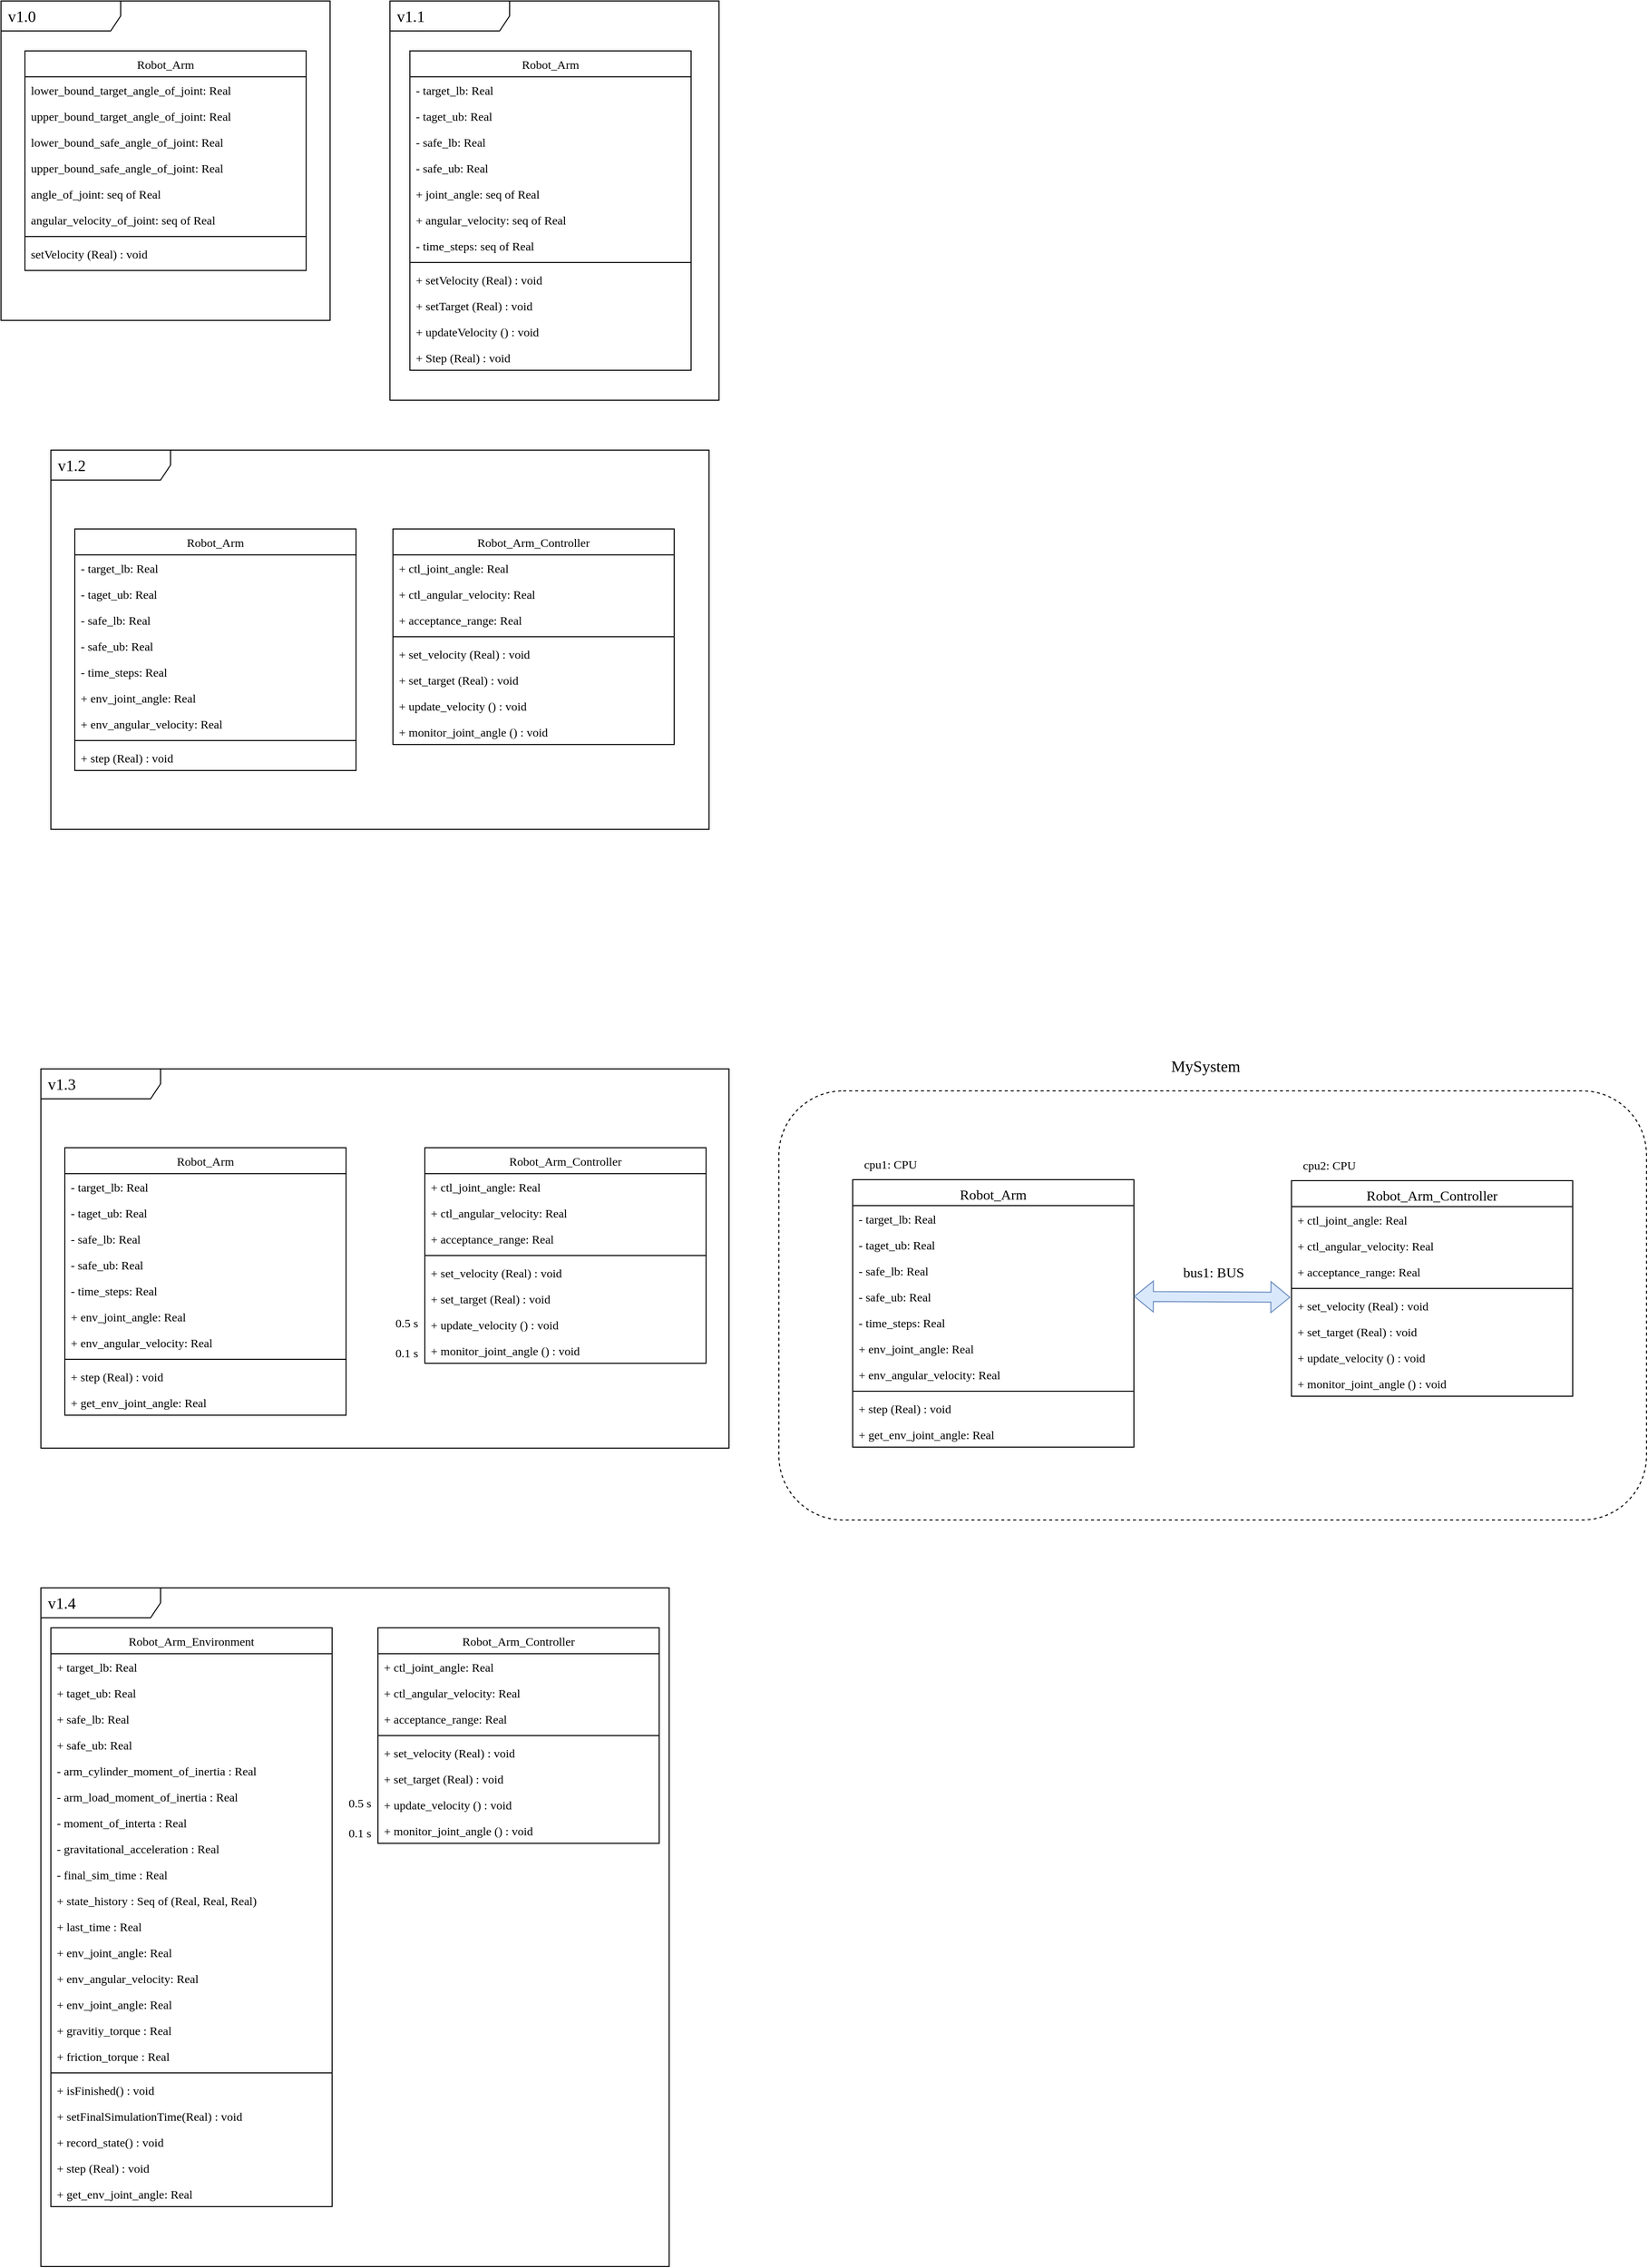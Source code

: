 <mxfile version="18.1.3" type="device"><diagram id="C5RBs43oDa-KdzZeNtuy" name="Page-1"><mxGraphModel dx="-145" dy="689" grid="1" gridSize="10" guides="1" tooltips="1" connect="1" arrows="1" fold="1" page="1" pageScale="1" pageWidth="827" pageHeight="1169" math="1" shadow="0"><root><mxCell id="WIyWlLk6GJQsqaUBKTNV-0"/><mxCell id="WIyWlLk6GJQsqaUBKTNV-1" parent="WIyWlLk6GJQsqaUBKTNV-0"/><mxCell id="c0bst2LeJYolUk8y8Gml-44" value="" style="rounded=1;whiteSpace=wrap;html=1;fontFamily=Palatino Linotype;fontSize=14;dashed=1;fillColor=none;" parent="WIyWlLk6GJQsqaUBKTNV-1" vertex="1"><mxGeometry x="1640" y="1222" width="870" height="430" as="geometry"/></mxCell><mxCell id="RElx9caalktcFyC_VePA-46" value="v1.0" style="shape=umlFrame;whiteSpace=wrap;html=1;width=120;height=30;boundedLbl=1;verticalAlign=middle;align=left;spacingLeft=5;fontFamily=Palatino Linotype;fontSize=16;" parent="WIyWlLk6GJQsqaUBKTNV-1" vertex="1"><mxGeometry x="860" y="130" width="330" height="320" as="geometry"/></mxCell><mxCell id="zkfFHV4jXpPFQw0GAbJ--17" value="Robot_Arm" style="swimlane;fontStyle=0;align=center;verticalAlign=top;childLayout=stackLayout;horizontal=1;startSize=26;horizontalStack=0;resizeParent=1;resizeLast=0;collapsible=1;marginBottom=0;rounded=0;shadow=0;strokeWidth=1;fontFamily=Palatino Linotype;" parent="WIyWlLk6GJQsqaUBKTNV-1" vertex="1"><mxGeometry x="884" y="180" width="282" height="220" as="geometry"><mxRectangle x="550" y="140" width="160" height="26" as="alternateBounds"/></mxGeometry></mxCell><mxCell id="zkfFHV4jXpPFQw0GAbJ--18" value="lower_bound_target_angle_of_joint: Real" style="text;align=left;verticalAlign=top;spacingLeft=4;spacingRight=4;overflow=hidden;rotatable=0;points=[[0,0.5],[1,0.5]];portConstraint=eastwest;fontFamily=Palatino Linotype;" parent="zkfFHV4jXpPFQw0GAbJ--17" vertex="1"><mxGeometry y="26" width="282" height="26" as="geometry"/></mxCell><mxCell id="zkfFHV4jXpPFQw0GAbJ--19" value="upper_bound_target_angle_of_joint: Real" style="text;align=left;verticalAlign=top;spacingLeft=4;spacingRight=4;overflow=hidden;rotatable=0;points=[[0,0.5],[1,0.5]];portConstraint=eastwest;rounded=0;shadow=0;html=0;fontFamily=Palatino Linotype;" parent="zkfFHV4jXpPFQw0GAbJ--17" vertex="1"><mxGeometry y="52" width="282" height="26" as="geometry"/></mxCell><mxCell id="zkfFHV4jXpPFQw0GAbJ--20" value="lower_bound_safe_angle_of_joint: Real" style="text;align=left;verticalAlign=top;spacingLeft=4;spacingRight=4;overflow=hidden;rotatable=0;points=[[0,0.5],[1,0.5]];portConstraint=eastwest;rounded=0;shadow=0;html=0;fontFamily=Palatino Linotype;" parent="zkfFHV4jXpPFQw0GAbJ--17" vertex="1"><mxGeometry y="78" width="282" height="26" as="geometry"/></mxCell><mxCell id="zkfFHV4jXpPFQw0GAbJ--21" value="upper_bound_safe_angle_of_joint: Real" style="text;align=left;verticalAlign=top;spacingLeft=4;spacingRight=4;overflow=hidden;rotatable=0;points=[[0,0.5],[1,0.5]];portConstraint=eastwest;rounded=0;shadow=0;html=0;fontFamily=Palatino Linotype;" parent="zkfFHV4jXpPFQw0GAbJ--17" vertex="1"><mxGeometry y="104" width="282" height="26" as="geometry"/></mxCell><mxCell id="zkfFHV4jXpPFQw0GAbJ--25" value="angle_of_joint: seq of Real" style="text;align=left;verticalAlign=top;spacingLeft=4;spacingRight=4;overflow=hidden;rotatable=0;points=[[0,0.5],[1,0.5]];portConstraint=eastwest;fontFamily=Palatino Linotype;" parent="zkfFHV4jXpPFQw0GAbJ--17" vertex="1"><mxGeometry y="130" width="282" height="26" as="geometry"/></mxCell><mxCell id="zkfFHV4jXpPFQw0GAbJ--24" value="angular_velocity_of_joint: seq of Real" style="text;align=left;verticalAlign=top;spacingLeft=4;spacingRight=4;overflow=hidden;rotatable=0;points=[[0,0.5],[1,0.5]];portConstraint=eastwest;fontFamily=Palatino Linotype;" parent="zkfFHV4jXpPFQw0GAbJ--17" vertex="1"><mxGeometry y="156" width="282" height="26" as="geometry"/></mxCell><mxCell id="zkfFHV4jXpPFQw0GAbJ--23" value="" style="line;html=1;strokeWidth=1;align=left;verticalAlign=middle;spacingTop=-1;spacingLeft=3;spacingRight=3;rotatable=0;labelPosition=right;points=[];portConstraint=eastwest;fontFamily=Palatino Linotype;" parent="zkfFHV4jXpPFQw0GAbJ--17" vertex="1"><mxGeometry y="182" width="282" height="8" as="geometry"/></mxCell><mxCell id="ZaCipQbm4Dc7odF6x-sY-4" value="setVelocity (Real) : void" style="text;align=left;verticalAlign=top;spacingLeft=4;spacingRight=4;overflow=hidden;rotatable=0;points=[[0,0.5],[1,0.5]];portConstraint=eastwest;fontFamily=Palatino Linotype;" parent="zkfFHV4jXpPFQw0GAbJ--17" vertex="1"><mxGeometry y="190" width="282" height="26" as="geometry"/></mxCell><mxCell id="RElx9caalktcFyC_VePA-1" value="Robot_Arm" style="swimlane;fontStyle=0;align=center;verticalAlign=top;childLayout=stackLayout;horizontal=1;startSize=26;horizontalStack=0;resizeParent=1;resizeLast=0;collapsible=1;marginBottom=0;rounded=0;shadow=0;strokeWidth=1;fontFamily=Palatino Linotype;" parent="WIyWlLk6GJQsqaUBKTNV-1" vertex="1"><mxGeometry x="1270" y="180" width="282" height="320" as="geometry"><mxRectangle x="550" y="140" width="160" height="26" as="alternateBounds"/></mxGeometry></mxCell><mxCell id="RElx9caalktcFyC_VePA-2" value="- target_lb: Real" style="text;align=left;verticalAlign=top;spacingLeft=4;spacingRight=4;overflow=hidden;rotatable=0;points=[[0,0.5],[1,0.5]];portConstraint=eastwest;fontFamily=Palatino Linotype;" parent="RElx9caalktcFyC_VePA-1" vertex="1"><mxGeometry y="26" width="282" height="26" as="geometry"/></mxCell><mxCell id="RElx9caalktcFyC_VePA-3" value="- taget_ub: Real" style="text;align=left;verticalAlign=top;spacingLeft=4;spacingRight=4;overflow=hidden;rotatable=0;points=[[0,0.5],[1,0.5]];portConstraint=eastwest;rounded=0;shadow=0;html=0;fontFamily=Palatino Linotype;" parent="RElx9caalktcFyC_VePA-1" vertex="1"><mxGeometry y="52" width="282" height="26" as="geometry"/></mxCell><mxCell id="RElx9caalktcFyC_VePA-4" value="- safe_lb: Real" style="text;align=left;verticalAlign=top;spacingLeft=4;spacingRight=4;overflow=hidden;rotatable=0;points=[[0,0.5],[1,0.5]];portConstraint=eastwest;rounded=0;shadow=0;html=0;fontFamily=Palatino Linotype;" parent="RElx9caalktcFyC_VePA-1" vertex="1"><mxGeometry y="78" width="282" height="26" as="geometry"/></mxCell><mxCell id="RElx9caalktcFyC_VePA-5" value="- safe_ub: Real" style="text;align=left;verticalAlign=top;spacingLeft=4;spacingRight=4;overflow=hidden;rotatable=0;points=[[0,0.5],[1,0.5]];portConstraint=eastwest;rounded=0;shadow=0;html=0;fontFamily=Palatino Linotype;" parent="RElx9caalktcFyC_VePA-1" vertex="1"><mxGeometry y="104" width="282" height="26" as="geometry"/></mxCell><mxCell id="RElx9caalktcFyC_VePA-6" value="+ joint_angle: seq of Real" style="text;align=left;verticalAlign=top;spacingLeft=4;spacingRight=4;overflow=hidden;rotatable=0;points=[[0,0.5],[1,0.5]];portConstraint=eastwest;fontFamily=Palatino Linotype;" parent="RElx9caalktcFyC_VePA-1" vertex="1"><mxGeometry y="130" width="282" height="26" as="geometry"/></mxCell><mxCell id="RElx9caalktcFyC_VePA-7" value="+ angular_velocity: seq of Real" style="text;align=left;verticalAlign=top;spacingLeft=4;spacingRight=4;overflow=hidden;rotatable=0;points=[[0,0.5],[1,0.5]];portConstraint=eastwest;fontFamily=Palatino Linotype;" parent="RElx9caalktcFyC_VePA-1" vertex="1"><mxGeometry y="156" width="282" height="26" as="geometry"/></mxCell><mxCell id="RElx9caalktcFyC_VePA-10" value="- time_steps: seq of Real" style="text;align=left;verticalAlign=top;spacingLeft=4;spacingRight=4;overflow=hidden;rotatable=0;points=[[0,0.5],[1,0.5]];portConstraint=eastwest;fontFamily=Palatino Linotype;" parent="RElx9caalktcFyC_VePA-1" vertex="1"><mxGeometry y="182" width="282" height="26" as="geometry"/></mxCell><mxCell id="RElx9caalktcFyC_VePA-8" value="" style="line;html=1;strokeWidth=1;align=left;verticalAlign=middle;spacingTop=-1;spacingLeft=3;spacingRight=3;rotatable=0;labelPosition=right;points=[];portConstraint=eastwest;fontFamily=Palatino Linotype;" parent="RElx9caalktcFyC_VePA-1" vertex="1"><mxGeometry y="208" width="282" height="8" as="geometry"/></mxCell><mxCell id="RElx9caalktcFyC_VePA-9" value="+ setVelocity (Real) : void" style="text;align=left;verticalAlign=top;spacingLeft=4;spacingRight=4;overflow=hidden;rotatable=0;points=[[0,0.5],[1,0.5]];portConstraint=eastwest;fontFamily=Palatino Linotype;" parent="RElx9caalktcFyC_VePA-1" vertex="1"><mxGeometry y="216" width="282" height="26" as="geometry"/></mxCell><mxCell id="RElx9caalktcFyC_VePA-14" value="+ setTarget (Real) : void" style="text;align=left;verticalAlign=top;spacingLeft=4;spacingRight=4;overflow=hidden;rotatable=0;points=[[0,0.5],[1,0.5]];portConstraint=eastwest;fontFamily=Palatino Linotype;" parent="RElx9caalktcFyC_VePA-1" vertex="1"><mxGeometry y="242" width="282" height="26" as="geometry"/></mxCell><mxCell id="RElx9caalktcFyC_VePA-15" value="+ updateVelocity () : void" style="text;align=left;verticalAlign=top;spacingLeft=4;spacingRight=4;overflow=hidden;rotatable=0;points=[[0,0.5],[1,0.5]];portConstraint=eastwest;fontFamily=Palatino Linotype;" parent="RElx9caalktcFyC_VePA-1" vertex="1"><mxGeometry y="268" width="282" height="26" as="geometry"/></mxCell><mxCell id="RElx9caalktcFyC_VePA-16" value="+ Step (Real) : void" style="text;align=left;verticalAlign=top;spacingLeft=4;spacingRight=4;overflow=hidden;rotatable=0;points=[[0,0.5],[1,0.5]];portConstraint=eastwest;fontFamily=Palatino Linotype;" parent="RElx9caalktcFyC_VePA-1" vertex="1"><mxGeometry y="294" width="282" height="26" as="geometry"/></mxCell><mxCell id="RElx9caalktcFyC_VePA-47" value="v1.1" style="shape=umlFrame;whiteSpace=wrap;html=1;width=120;height=30;boundedLbl=1;verticalAlign=middle;align=left;spacingLeft=5;fontFamily=Palatino Linotype;fontSize=16;" parent="WIyWlLk6GJQsqaUBKTNV-1" vertex="1"><mxGeometry x="1250" y="130" width="330" height="400" as="geometry"/></mxCell><mxCell id="iP-QtjznAdAB7sDWkqHv-0" value="v1.2" style="shape=umlFrame;whiteSpace=wrap;html=1;width=120;height=30;boundedLbl=1;verticalAlign=middle;align=left;spacingLeft=5;fontFamily=Palatino Linotype;fontSize=16;" parent="WIyWlLk6GJQsqaUBKTNV-1" vertex="1"><mxGeometry x="910" y="580" width="660" height="380" as="geometry"/></mxCell><mxCell id="iP-QtjznAdAB7sDWkqHv-1" value="Robot_Arm" style="swimlane;fontStyle=0;align=center;verticalAlign=top;childLayout=stackLayout;horizontal=1;startSize=26;horizontalStack=0;resizeParent=1;resizeLast=0;collapsible=1;marginBottom=0;rounded=0;shadow=0;strokeWidth=1;fontFamily=Palatino Linotype;" parent="WIyWlLk6GJQsqaUBKTNV-1" vertex="1"><mxGeometry x="934" y="659" width="282" height="242" as="geometry"><mxRectangle x="550" y="140" width="160" height="26" as="alternateBounds"/></mxGeometry></mxCell><mxCell id="iP-QtjznAdAB7sDWkqHv-2" value="- target_lb: Real" style="text;align=left;verticalAlign=top;spacingLeft=4;spacingRight=4;overflow=hidden;rotatable=0;points=[[0,0.5],[1,0.5]];portConstraint=eastwest;fontFamily=Palatino Linotype;" parent="iP-QtjznAdAB7sDWkqHv-1" vertex="1"><mxGeometry y="26" width="282" height="26" as="geometry"/></mxCell><mxCell id="iP-QtjznAdAB7sDWkqHv-3" value="- taget_ub: Real" style="text;align=left;verticalAlign=top;spacingLeft=4;spacingRight=4;overflow=hidden;rotatable=0;points=[[0,0.5],[1,0.5]];portConstraint=eastwest;rounded=0;shadow=0;html=0;fontFamily=Palatino Linotype;" parent="iP-QtjznAdAB7sDWkqHv-1" vertex="1"><mxGeometry y="52" width="282" height="26" as="geometry"/></mxCell><mxCell id="iP-QtjznAdAB7sDWkqHv-4" value="- safe_lb: Real" style="text;align=left;verticalAlign=top;spacingLeft=4;spacingRight=4;overflow=hidden;rotatable=0;points=[[0,0.5],[1,0.5]];portConstraint=eastwest;rounded=0;shadow=0;html=0;fontFamily=Palatino Linotype;" parent="iP-QtjznAdAB7sDWkqHv-1" vertex="1"><mxGeometry y="78" width="282" height="26" as="geometry"/></mxCell><mxCell id="iP-QtjznAdAB7sDWkqHv-5" value="- safe_ub: Real" style="text;align=left;verticalAlign=top;spacingLeft=4;spacingRight=4;overflow=hidden;rotatable=0;points=[[0,0.5],[1,0.5]];portConstraint=eastwest;rounded=0;shadow=0;html=0;fontFamily=Palatino Linotype;" parent="iP-QtjznAdAB7sDWkqHv-1" vertex="1"><mxGeometry y="104" width="282" height="26" as="geometry"/></mxCell><mxCell id="iP-QtjznAdAB7sDWkqHv-6" value="- time_steps: Real" style="text;align=left;verticalAlign=top;spacingLeft=4;spacingRight=4;overflow=hidden;rotatable=0;points=[[0,0.5],[1,0.5]];portConstraint=eastwest;fontFamily=Palatino Linotype;" parent="iP-QtjznAdAB7sDWkqHv-1" vertex="1"><mxGeometry y="130" width="282" height="26" as="geometry"/></mxCell><mxCell id="iP-QtjznAdAB7sDWkqHv-7" value="+ env_joint_angle: Real" style="text;align=left;verticalAlign=top;spacingLeft=4;spacingRight=4;overflow=hidden;rotatable=0;points=[[0,0.5],[1,0.5]];portConstraint=eastwest;fontFamily=Palatino Linotype;" parent="iP-QtjznAdAB7sDWkqHv-1" vertex="1"><mxGeometry y="156" width="282" height="26" as="geometry"/></mxCell><mxCell id="iP-QtjznAdAB7sDWkqHv-8" value="+ env_angular_velocity: Real" style="text;align=left;verticalAlign=top;spacingLeft=4;spacingRight=4;overflow=hidden;rotatable=0;points=[[0,0.5],[1,0.5]];portConstraint=eastwest;fontFamily=Palatino Linotype;" parent="iP-QtjznAdAB7sDWkqHv-1" vertex="1"><mxGeometry y="182" width="282" height="26" as="geometry"/></mxCell><mxCell id="iP-QtjznAdAB7sDWkqHv-9" value="" style="line;html=1;strokeWidth=1;align=left;verticalAlign=middle;spacingTop=-1;spacingLeft=3;spacingRight=3;rotatable=0;labelPosition=right;points=[];portConstraint=eastwest;fontFamily=Palatino Linotype;" parent="iP-QtjznAdAB7sDWkqHv-1" vertex="1"><mxGeometry y="208" width="282" height="8" as="geometry"/></mxCell><mxCell id="iP-QtjznAdAB7sDWkqHv-10" value="+ step (Real) : void" style="text;align=left;verticalAlign=top;spacingLeft=4;spacingRight=4;overflow=hidden;rotatable=0;points=[[0,0.5],[1,0.5]];portConstraint=eastwest;fontFamily=Palatino Linotype;" parent="iP-QtjznAdAB7sDWkqHv-1" vertex="1"><mxGeometry y="216" width="282" height="26" as="geometry"/></mxCell><mxCell id="iP-QtjznAdAB7sDWkqHv-11" value="Robot_Arm_Controller" style="swimlane;fontStyle=0;align=center;verticalAlign=top;childLayout=stackLayout;horizontal=1;startSize=26;horizontalStack=0;resizeParent=1;resizeLast=0;collapsible=1;marginBottom=0;rounded=0;shadow=0;strokeWidth=1;fontFamily=Palatino Linotype;" parent="WIyWlLk6GJQsqaUBKTNV-1" vertex="1"><mxGeometry x="1253" y="659" width="282" height="216" as="geometry"><mxRectangle x="550" y="140" width="160" height="26" as="alternateBounds"/></mxGeometry></mxCell><mxCell id="iP-QtjznAdAB7sDWkqHv-12" value="+ ctl_joint_angle: Real" style="text;align=left;verticalAlign=top;spacingLeft=4;spacingRight=4;overflow=hidden;rotatable=0;points=[[0,0.5],[1,0.5]];portConstraint=eastwest;fontFamily=Palatino Linotype;" parent="iP-QtjznAdAB7sDWkqHv-11" vertex="1"><mxGeometry y="26" width="282" height="26" as="geometry"/></mxCell><mxCell id="iP-QtjznAdAB7sDWkqHv-13" value="+ ctl_angular_velocity: Real" style="text;align=left;verticalAlign=top;spacingLeft=4;spacingRight=4;overflow=hidden;rotatable=0;points=[[0,0.5],[1,0.5]];portConstraint=eastwest;fontFamily=Palatino Linotype;" parent="iP-QtjznAdAB7sDWkqHv-11" vertex="1"><mxGeometry y="52" width="282" height="26" as="geometry"/></mxCell><mxCell id="iP-QtjznAdAB7sDWkqHv-19" value="+ acceptance_range: Real" style="text;align=left;verticalAlign=top;spacingLeft=4;spacingRight=4;overflow=hidden;rotatable=0;points=[[0,0.5],[1,0.5]];portConstraint=eastwest;fontFamily=Palatino Linotype;" parent="iP-QtjznAdAB7sDWkqHv-11" vertex="1"><mxGeometry y="78" width="282" height="26" as="geometry"/></mxCell><mxCell id="iP-QtjznAdAB7sDWkqHv-14" value="" style="line;html=1;strokeWidth=1;align=left;verticalAlign=middle;spacingTop=-1;spacingLeft=3;spacingRight=3;rotatable=0;labelPosition=right;points=[];portConstraint=eastwest;fontFamily=Palatino Linotype;" parent="iP-QtjznAdAB7sDWkqHv-11" vertex="1"><mxGeometry y="104" width="282" height="8" as="geometry"/></mxCell><mxCell id="iP-QtjznAdAB7sDWkqHv-15" value="+ set_velocity (Real) : void" style="text;align=left;verticalAlign=top;spacingLeft=4;spacingRight=4;overflow=hidden;rotatable=0;points=[[0,0.5],[1,0.5]];portConstraint=eastwest;fontFamily=Palatino Linotype;" parent="iP-QtjznAdAB7sDWkqHv-11" vertex="1"><mxGeometry y="112" width="282" height="26" as="geometry"/></mxCell><mxCell id="iP-QtjznAdAB7sDWkqHv-16" value="+ set_target (Real) : void" style="text;align=left;verticalAlign=top;spacingLeft=4;spacingRight=4;overflow=hidden;rotatable=0;points=[[0,0.5],[1,0.5]];portConstraint=eastwest;fontFamily=Palatino Linotype;" parent="iP-QtjznAdAB7sDWkqHv-11" vertex="1"><mxGeometry y="138" width="282" height="26" as="geometry"/></mxCell><mxCell id="iP-QtjznAdAB7sDWkqHv-17" value="+ update_velocity () : void" style="text;align=left;verticalAlign=top;spacingLeft=4;spacingRight=4;overflow=hidden;rotatable=0;points=[[0,0.5],[1,0.5]];portConstraint=eastwest;fontFamily=Palatino Linotype;" parent="iP-QtjznAdAB7sDWkqHv-11" vertex="1"><mxGeometry y="164" width="282" height="26" as="geometry"/></mxCell><mxCell id="iP-QtjznAdAB7sDWkqHv-18" value="+ monitor_joint_angle () : void" style="text;align=left;verticalAlign=top;spacingLeft=4;spacingRight=4;overflow=hidden;rotatable=0;points=[[0,0.5],[1,0.5]];portConstraint=eastwest;fontFamily=Palatino Linotype;" parent="iP-QtjznAdAB7sDWkqHv-11" vertex="1"><mxGeometry y="190" width="282" height="26" as="geometry"/></mxCell><mxCell id="c0bst2LeJYolUk8y8Gml-0" value="v1.3" style="shape=umlFrame;whiteSpace=wrap;html=1;width=120;height=30;boundedLbl=1;verticalAlign=middle;align=left;spacingLeft=5;fontFamily=Palatino Linotype;fontSize=16;" parent="WIyWlLk6GJQsqaUBKTNV-1" vertex="1"><mxGeometry x="900" y="1200" width="690" height="380" as="geometry"/></mxCell><mxCell id="c0bst2LeJYolUk8y8Gml-1" value="Robot_Arm" style="swimlane;fontStyle=0;align=center;verticalAlign=top;childLayout=stackLayout;horizontal=1;startSize=26;horizontalStack=0;resizeParent=1;resizeLast=0;collapsible=1;marginBottom=0;rounded=0;shadow=0;strokeWidth=1;fontFamily=Palatino Linotype;" parent="WIyWlLk6GJQsqaUBKTNV-1" vertex="1"><mxGeometry x="924" y="1279" width="282" height="268" as="geometry"><mxRectangle x="550" y="140" width="160" height="26" as="alternateBounds"/></mxGeometry></mxCell><mxCell id="c0bst2LeJYolUk8y8Gml-2" value="- target_lb: Real" style="text;align=left;verticalAlign=top;spacingLeft=4;spacingRight=4;overflow=hidden;rotatable=0;points=[[0,0.5],[1,0.5]];portConstraint=eastwest;fontFamily=Palatino Linotype;" parent="c0bst2LeJYolUk8y8Gml-1" vertex="1"><mxGeometry y="26" width="282" height="26" as="geometry"/></mxCell><mxCell id="c0bst2LeJYolUk8y8Gml-3" value="- taget_ub: Real" style="text;align=left;verticalAlign=top;spacingLeft=4;spacingRight=4;overflow=hidden;rotatable=0;points=[[0,0.5],[1,0.5]];portConstraint=eastwest;rounded=0;shadow=0;html=0;fontFamily=Palatino Linotype;" parent="c0bst2LeJYolUk8y8Gml-1" vertex="1"><mxGeometry y="52" width="282" height="26" as="geometry"/></mxCell><mxCell id="c0bst2LeJYolUk8y8Gml-4" value="- safe_lb: Real" style="text;align=left;verticalAlign=top;spacingLeft=4;spacingRight=4;overflow=hidden;rotatable=0;points=[[0,0.5],[1,0.5]];portConstraint=eastwest;rounded=0;shadow=0;html=0;fontFamily=Palatino Linotype;" parent="c0bst2LeJYolUk8y8Gml-1" vertex="1"><mxGeometry y="78" width="282" height="26" as="geometry"/></mxCell><mxCell id="c0bst2LeJYolUk8y8Gml-5" value="- safe_ub: Real" style="text;align=left;verticalAlign=top;spacingLeft=4;spacingRight=4;overflow=hidden;rotatable=0;points=[[0,0.5],[1,0.5]];portConstraint=eastwest;rounded=0;shadow=0;html=0;fontFamily=Palatino Linotype;" parent="c0bst2LeJYolUk8y8Gml-1" vertex="1"><mxGeometry y="104" width="282" height="26" as="geometry"/></mxCell><mxCell id="c0bst2LeJYolUk8y8Gml-6" value="- time_steps: Real" style="text;align=left;verticalAlign=top;spacingLeft=4;spacingRight=4;overflow=hidden;rotatable=0;points=[[0,0.5],[1,0.5]];portConstraint=eastwest;fontFamily=Palatino Linotype;" parent="c0bst2LeJYolUk8y8Gml-1" vertex="1"><mxGeometry y="130" width="282" height="26" as="geometry"/></mxCell><mxCell id="c0bst2LeJYolUk8y8Gml-7" value="+ env_joint_angle: Real" style="text;align=left;verticalAlign=top;spacingLeft=4;spacingRight=4;overflow=hidden;rotatable=0;points=[[0,0.5],[1,0.5]];portConstraint=eastwest;fontFamily=Palatino Linotype;" parent="c0bst2LeJYolUk8y8Gml-1" vertex="1"><mxGeometry y="156" width="282" height="26" as="geometry"/></mxCell><mxCell id="c0bst2LeJYolUk8y8Gml-8" value="+ env_angular_velocity: Real" style="text;align=left;verticalAlign=top;spacingLeft=4;spacingRight=4;overflow=hidden;rotatable=0;points=[[0,0.5],[1,0.5]];portConstraint=eastwest;fontFamily=Palatino Linotype;" parent="c0bst2LeJYolUk8y8Gml-1" vertex="1"><mxGeometry y="182" width="282" height="26" as="geometry"/></mxCell><mxCell id="c0bst2LeJYolUk8y8Gml-9" value="" style="line;html=1;strokeWidth=1;align=left;verticalAlign=middle;spacingTop=-1;spacingLeft=3;spacingRight=3;rotatable=0;labelPosition=right;points=[];portConstraint=eastwest;fontFamily=Palatino Linotype;" parent="c0bst2LeJYolUk8y8Gml-1" vertex="1"><mxGeometry y="208" width="282" height="8" as="geometry"/></mxCell><mxCell id="c0bst2LeJYolUk8y8Gml-10" value="+ step (Real) : void" style="text;align=left;verticalAlign=top;spacingLeft=4;spacingRight=4;overflow=hidden;rotatable=0;points=[[0,0.5],[1,0.5]];portConstraint=eastwest;fontFamily=Palatino Linotype;" parent="c0bst2LeJYolUk8y8Gml-1" vertex="1"><mxGeometry y="216" width="282" height="26" as="geometry"/></mxCell><mxCell id="c0bst2LeJYolUk8y8Gml-20" value="+ get_env_joint_angle: Real" style="text;align=left;verticalAlign=top;spacingLeft=4;spacingRight=4;overflow=hidden;rotatable=0;points=[[0,0.5],[1,0.5]];portConstraint=eastwest;fontFamily=Palatino Linotype;" parent="c0bst2LeJYolUk8y8Gml-1" vertex="1"><mxGeometry y="242" width="282" height="26" as="geometry"/></mxCell><mxCell id="c0bst2LeJYolUk8y8Gml-45" value="" style="group" parent="WIyWlLk6GJQsqaUBKTNV-1" vertex="1" connectable="0"><mxGeometry x="2154" y="1282" width="282" height="246" as="geometry"/></mxCell><mxCell id="c0bst2LeJYolUk8y8Gml-33" value="Robot_Arm_Controller" style="swimlane;fontStyle=0;align=center;verticalAlign=top;childLayout=stackLayout;horizontal=1;startSize=26;horizontalStack=0;resizeParent=1;resizeLast=0;collapsible=1;marginBottom=0;rounded=0;shadow=0;strokeWidth=1;fontFamily=Palatino Linotype;fontSize=14;" parent="c0bst2LeJYolUk8y8Gml-45" vertex="1"><mxGeometry y="30" width="282" height="216" as="geometry"><mxRectangle x="550" y="140" width="160" height="26" as="alternateBounds"/></mxGeometry></mxCell><mxCell id="c0bst2LeJYolUk8y8Gml-34" value="+ ctl_joint_angle: Real" style="text;align=left;verticalAlign=top;spacingLeft=4;spacingRight=4;overflow=hidden;rotatable=0;points=[[0,0.5],[1,0.5]];portConstraint=eastwest;fontFamily=Palatino Linotype;" parent="c0bst2LeJYolUk8y8Gml-33" vertex="1"><mxGeometry y="26" width="282" height="26" as="geometry"/></mxCell><mxCell id="c0bst2LeJYolUk8y8Gml-35" value="+ ctl_angular_velocity: Real" style="text;align=left;verticalAlign=top;spacingLeft=4;spacingRight=4;overflow=hidden;rotatable=0;points=[[0,0.5],[1,0.5]];portConstraint=eastwest;fontFamily=Palatino Linotype;" parent="c0bst2LeJYolUk8y8Gml-33" vertex="1"><mxGeometry y="52" width="282" height="26" as="geometry"/></mxCell><mxCell id="c0bst2LeJYolUk8y8Gml-36" value="+ acceptance_range: Real" style="text;align=left;verticalAlign=top;spacingLeft=4;spacingRight=4;overflow=hidden;rotatable=0;points=[[0,0.5],[1,0.5]];portConstraint=eastwest;fontFamily=Palatino Linotype;" parent="c0bst2LeJYolUk8y8Gml-33" vertex="1"><mxGeometry y="78" width="282" height="26" as="geometry"/></mxCell><mxCell id="c0bst2LeJYolUk8y8Gml-37" value="" style="line;html=1;strokeWidth=1;align=left;verticalAlign=middle;spacingTop=-1;spacingLeft=3;spacingRight=3;rotatable=0;labelPosition=right;points=[];portConstraint=eastwest;fontFamily=Palatino Linotype;" parent="c0bst2LeJYolUk8y8Gml-33" vertex="1"><mxGeometry y="104" width="282" height="8" as="geometry"/></mxCell><mxCell id="c0bst2LeJYolUk8y8Gml-38" value="+ set_velocity (Real) : void" style="text;align=left;verticalAlign=top;spacingLeft=4;spacingRight=4;overflow=hidden;rotatable=0;points=[[0,0.5],[1,0.5]];portConstraint=eastwest;fontFamily=Palatino Linotype;" parent="c0bst2LeJYolUk8y8Gml-33" vertex="1"><mxGeometry y="112" width="282" height="26" as="geometry"/></mxCell><mxCell id="c0bst2LeJYolUk8y8Gml-39" value="+ set_target (Real) : void" style="text;align=left;verticalAlign=top;spacingLeft=4;spacingRight=4;overflow=hidden;rotatable=0;points=[[0,0.5],[1,0.5]];portConstraint=eastwest;fontFamily=Palatino Linotype;" parent="c0bst2LeJYolUk8y8Gml-33" vertex="1"><mxGeometry y="138" width="282" height="26" as="geometry"/></mxCell><mxCell id="c0bst2LeJYolUk8y8Gml-40" value="+ update_velocity () : void" style="text;align=left;verticalAlign=top;spacingLeft=4;spacingRight=4;overflow=hidden;rotatable=0;points=[[0,0.5],[1,0.5]];portConstraint=eastwest;fontFamily=Palatino Linotype;" parent="c0bst2LeJYolUk8y8Gml-33" vertex="1"><mxGeometry y="164" width="282" height="26" as="geometry"/></mxCell><mxCell id="c0bst2LeJYolUk8y8Gml-41" value="+ monitor_joint_angle () : void" style="text;align=left;verticalAlign=top;spacingLeft=4;spacingRight=4;overflow=hidden;rotatable=0;points=[[0,0.5],[1,0.5]];portConstraint=eastwest;fontFamily=Palatino Linotype;" parent="c0bst2LeJYolUk8y8Gml-33" vertex="1"><mxGeometry y="190" width="282" height="26" as="geometry"/></mxCell><mxCell id="c0bst2LeJYolUk8y8Gml-43" value="cpu2: CPU" style="text;html=1;strokeColor=none;fillColor=none;align=center;verticalAlign=middle;whiteSpace=wrap;rounded=0;fontFamily=Palatino Linotype;" parent="c0bst2LeJYolUk8y8Gml-45" vertex="1"><mxGeometry width="76" height="30" as="geometry"/></mxCell><mxCell id="c0bst2LeJYolUk8y8Gml-46" value="" style="group" parent="WIyWlLk6GJQsqaUBKTNV-1" vertex="1" connectable="0"><mxGeometry x="1714" y="1281" width="282" height="298" as="geometry"/></mxCell><mxCell id="c0bst2LeJYolUk8y8Gml-22" value="Robot_Arm" style="swimlane;fontStyle=0;align=center;verticalAlign=top;childLayout=stackLayout;horizontal=1;startSize=26;horizontalStack=0;resizeParent=1;resizeLast=0;collapsible=1;marginBottom=0;rounded=0;shadow=0;strokeWidth=1;fontFamily=Palatino Linotype;fontSize=14;" parent="c0bst2LeJYolUk8y8Gml-46" vertex="1"><mxGeometry y="30" width="282" height="268" as="geometry"><mxRectangle x="550" y="140" width="160" height="26" as="alternateBounds"/></mxGeometry></mxCell><mxCell id="c0bst2LeJYolUk8y8Gml-23" value="- target_lb: Real" style="text;align=left;verticalAlign=top;spacingLeft=4;spacingRight=4;overflow=hidden;rotatable=0;points=[[0,0.5],[1,0.5]];portConstraint=eastwest;fontFamily=Palatino Linotype;" parent="c0bst2LeJYolUk8y8Gml-22" vertex="1"><mxGeometry y="26" width="282" height="26" as="geometry"/></mxCell><mxCell id="c0bst2LeJYolUk8y8Gml-24" value="- taget_ub: Real" style="text;align=left;verticalAlign=top;spacingLeft=4;spacingRight=4;overflow=hidden;rotatable=0;points=[[0,0.5],[1,0.5]];portConstraint=eastwest;rounded=0;shadow=0;html=0;fontFamily=Palatino Linotype;" parent="c0bst2LeJYolUk8y8Gml-22" vertex="1"><mxGeometry y="52" width="282" height="26" as="geometry"/></mxCell><mxCell id="c0bst2LeJYolUk8y8Gml-25" value="- safe_lb: Real" style="text;align=left;verticalAlign=top;spacingLeft=4;spacingRight=4;overflow=hidden;rotatable=0;points=[[0,0.5],[1,0.5]];portConstraint=eastwest;rounded=0;shadow=0;html=0;fontFamily=Palatino Linotype;" parent="c0bst2LeJYolUk8y8Gml-22" vertex="1"><mxGeometry y="78" width="282" height="26" as="geometry"/></mxCell><mxCell id="c0bst2LeJYolUk8y8Gml-26" value="- safe_ub: Real" style="text;align=left;verticalAlign=top;spacingLeft=4;spacingRight=4;overflow=hidden;rotatable=0;points=[[0,0.5],[1,0.5]];portConstraint=eastwest;rounded=0;shadow=0;html=0;fontFamily=Palatino Linotype;" parent="c0bst2LeJYolUk8y8Gml-22" vertex="1"><mxGeometry y="104" width="282" height="26" as="geometry"/></mxCell><mxCell id="c0bst2LeJYolUk8y8Gml-27" value="- time_steps: Real" style="text;align=left;verticalAlign=top;spacingLeft=4;spacingRight=4;overflow=hidden;rotatable=0;points=[[0,0.5],[1,0.5]];portConstraint=eastwest;fontFamily=Palatino Linotype;" parent="c0bst2LeJYolUk8y8Gml-22" vertex="1"><mxGeometry y="130" width="282" height="26" as="geometry"/></mxCell><mxCell id="c0bst2LeJYolUk8y8Gml-28" value="+ env_joint_angle: Real" style="text;align=left;verticalAlign=top;spacingLeft=4;spacingRight=4;overflow=hidden;rotatable=0;points=[[0,0.5],[1,0.5]];portConstraint=eastwest;fontFamily=Palatino Linotype;" parent="c0bst2LeJYolUk8y8Gml-22" vertex="1"><mxGeometry y="156" width="282" height="26" as="geometry"/></mxCell><mxCell id="c0bst2LeJYolUk8y8Gml-29" value="+ env_angular_velocity: Real" style="text;align=left;verticalAlign=top;spacingLeft=4;spacingRight=4;overflow=hidden;rotatable=0;points=[[0,0.5],[1,0.5]];portConstraint=eastwest;fontFamily=Palatino Linotype;" parent="c0bst2LeJYolUk8y8Gml-22" vertex="1"><mxGeometry y="182" width="282" height="26" as="geometry"/></mxCell><mxCell id="c0bst2LeJYolUk8y8Gml-30" value="" style="line;html=1;strokeWidth=1;align=left;verticalAlign=middle;spacingTop=-1;spacingLeft=3;spacingRight=3;rotatable=0;labelPosition=right;points=[];portConstraint=eastwest;fontFamily=Palatino Linotype;" parent="c0bst2LeJYolUk8y8Gml-22" vertex="1"><mxGeometry y="208" width="282" height="8" as="geometry"/></mxCell><mxCell id="c0bst2LeJYolUk8y8Gml-31" value="+ step (Real) : void" style="text;align=left;verticalAlign=top;spacingLeft=4;spacingRight=4;overflow=hidden;rotatable=0;points=[[0,0.5],[1,0.5]];portConstraint=eastwest;fontFamily=Palatino Linotype;" parent="c0bst2LeJYolUk8y8Gml-22" vertex="1"><mxGeometry y="216" width="282" height="26" as="geometry"/></mxCell><mxCell id="c0bst2LeJYolUk8y8Gml-32" value="+ get_env_joint_angle: Real" style="text;align=left;verticalAlign=top;spacingLeft=4;spacingRight=4;overflow=hidden;rotatable=0;points=[[0,0.5],[1,0.5]];portConstraint=eastwest;fontFamily=Palatino Linotype;" parent="c0bst2LeJYolUk8y8Gml-22" vertex="1"><mxGeometry y="242" width="282" height="26" as="geometry"/></mxCell><mxCell id="c0bst2LeJYolUk8y8Gml-42" value="cpu1: CPU" style="text;html=1;strokeColor=none;fillColor=none;align=center;verticalAlign=middle;whiteSpace=wrap;rounded=0;fontFamily=Palatino Linotype;" parent="c0bst2LeJYolUk8y8Gml-46" vertex="1"><mxGeometry width="76" height="30" as="geometry"/></mxCell><mxCell id="c0bst2LeJYolUk8y8Gml-47" value="" style="shape=flexArrow;endArrow=classic;startArrow=classic;html=1;rounded=0;fontFamily=Palatino Linotype;fontSize=14;exitX=1;exitY=0.5;exitDx=0;exitDy=0;entryX=-0.004;entryY=0.186;entryDx=0;entryDy=0;entryPerimeter=0;fillColor=#dae8fc;strokeColor=#6c8ebf;" parent="WIyWlLk6GJQsqaUBKTNV-1" source="c0bst2LeJYolUk8y8Gml-26" target="c0bst2LeJYolUk8y8Gml-38" edge="1"><mxGeometry width="100" height="100" relative="1" as="geometry"><mxPoint x="2020" y="1425" as="sourcePoint"/><mxPoint x="2130" y="1445" as="targetPoint"/></mxGeometry></mxCell><mxCell id="c0bst2LeJYolUk8y8Gml-48" value="bus1: BUS" style="text;html=1;strokeColor=none;fillColor=none;align=center;verticalAlign=middle;whiteSpace=wrap;rounded=0;fontSize=14;fontFamily=Palatino Linotype;" parent="WIyWlLk6GJQsqaUBKTNV-1" vertex="1"><mxGeometry x="2031" y="1390" width="90" height="30" as="geometry"/></mxCell><mxCell id="c0bst2LeJYolUk8y8Gml-50" value="MySystem" style="text;html=1;strokeColor=none;fillColor=none;align=center;verticalAlign=middle;whiteSpace=wrap;rounded=0;fontSize=16;fontFamily=Palatino Linotype;fontStyle=0" parent="WIyWlLk6GJQsqaUBKTNV-1" vertex="1"><mxGeometry x="2038" y="1182" width="60" height="30" as="geometry"/></mxCell><mxCell id="9corIHvuEbh--ZiLabQ0-3" value="" style="group" parent="WIyWlLk6GJQsqaUBKTNV-1" vertex="1" connectable="0"><mxGeometry x="1237" y="1279" width="330" height="221" as="geometry"/></mxCell><mxCell id="c0bst2LeJYolUk8y8Gml-11" value="Robot_Arm_Controller" style="swimlane;fontStyle=0;align=center;verticalAlign=top;childLayout=stackLayout;horizontal=1;startSize=26;horizontalStack=0;resizeParent=1;resizeLast=0;collapsible=1;marginBottom=0;rounded=0;shadow=0;strokeWidth=1;fontFamily=Palatino Linotype;" parent="9corIHvuEbh--ZiLabQ0-3" vertex="1"><mxGeometry x="48" width="282" height="216" as="geometry"><mxRectangle x="550" y="140" width="160" height="26" as="alternateBounds"/></mxGeometry></mxCell><mxCell id="c0bst2LeJYolUk8y8Gml-12" value="+ ctl_joint_angle: Real" style="text;align=left;verticalAlign=top;spacingLeft=4;spacingRight=4;overflow=hidden;rotatable=0;points=[[0,0.5],[1,0.5]];portConstraint=eastwest;fontFamily=Palatino Linotype;" parent="c0bst2LeJYolUk8y8Gml-11" vertex="1"><mxGeometry y="26" width="282" height="26" as="geometry"/></mxCell><mxCell id="c0bst2LeJYolUk8y8Gml-13" value="+ ctl_angular_velocity: Real" style="text;align=left;verticalAlign=top;spacingLeft=4;spacingRight=4;overflow=hidden;rotatable=0;points=[[0,0.5],[1,0.5]];portConstraint=eastwest;fontFamily=Palatino Linotype;" parent="c0bst2LeJYolUk8y8Gml-11" vertex="1"><mxGeometry y="52" width="282" height="26" as="geometry"/></mxCell><mxCell id="c0bst2LeJYolUk8y8Gml-14" value="+ acceptance_range: Real" style="text;align=left;verticalAlign=top;spacingLeft=4;spacingRight=4;overflow=hidden;rotatable=0;points=[[0,0.5],[1,0.5]];portConstraint=eastwest;fontFamily=Palatino Linotype;" parent="c0bst2LeJYolUk8y8Gml-11" vertex="1"><mxGeometry y="78" width="282" height="26" as="geometry"/></mxCell><mxCell id="c0bst2LeJYolUk8y8Gml-15" value="" style="line;html=1;strokeWidth=1;align=left;verticalAlign=middle;spacingTop=-1;spacingLeft=3;spacingRight=3;rotatable=0;labelPosition=right;points=[];portConstraint=eastwest;fontFamily=Palatino Linotype;" parent="c0bst2LeJYolUk8y8Gml-11" vertex="1"><mxGeometry y="104" width="282" height="8" as="geometry"/></mxCell><mxCell id="c0bst2LeJYolUk8y8Gml-16" value="+ set_velocity (Real) : void" style="text;align=left;verticalAlign=top;spacingLeft=4;spacingRight=4;overflow=hidden;rotatable=0;points=[[0,0.5],[1,0.5]];portConstraint=eastwest;fontFamily=Palatino Linotype;" parent="c0bst2LeJYolUk8y8Gml-11" vertex="1"><mxGeometry y="112" width="282" height="26" as="geometry"/></mxCell><mxCell id="c0bst2LeJYolUk8y8Gml-17" value="+ set_target (Real) : void" style="text;align=left;verticalAlign=top;spacingLeft=4;spacingRight=4;overflow=hidden;rotatable=0;points=[[0,0.5],[1,0.5]];portConstraint=eastwest;fontFamily=Palatino Linotype;" parent="c0bst2LeJYolUk8y8Gml-11" vertex="1"><mxGeometry y="138" width="282" height="26" as="geometry"/></mxCell><mxCell id="c0bst2LeJYolUk8y8Gml-18" value="+ update_velocity () : void" style="text;align=left;verticalAlign=top;spacingLeft=4;spacingRight=4;overflow=hidden;rotatable=0;points=[[0,0.5],[1,0.5]];portConstraint=eastwest;fontFamily=Palatino Linotype;" parent="c0bst2LeJYolUk8y8Gml-11" vertex="1"><mxGeometry y="164" width="282" height="26" as="geometry"/></mxCell><mxCell id="c0bst2LeJYolUk8y8Gml-19" value="+ monitor_joint_angle () : void" style="text;align=left;verticalAlign=top;spacingLeft=4;spacingRight=4;overflow=hidden;rotatable=0;points=[[0,0.5],[1,0.5]];portConstraint=eastwest;fontFamily=Palatino Linotype;" parent="c0bst2LeJYolUk8y8Gml-11" vertex="1"><mxGeometry y="190" width="282" height="26" as="geometry"/></mxCell><mxCell id="9corIHvuEbh--ZiLabQ0-0" value="0.5 s" style="text;html=1;strokeColor=none;fillColor=none;align=center;verticalAlign=middle;whiteSpace=wrap;rounded=0;fontFamily=Palatino Linotype;" parent="9corIHvuEbh--ZiLabQ0-3" vertex="1"><mxGeometry y="161" width="60" height="30" as="geometry"/></mxCell><mxCell id="9corIHvuEbh--ZiLabQ0-1" value="0.1 s" style="text;html=1;strokeColor=none;fillColor=none;align=center;verticalAlign=middle;whiteSpace=wrap;rounded=0;fontFamily=Palatino Linotype;" parent="9corIHvuEbh--ZiLabQ0-3" vertex="1"><mxGeometry y="191" width="60" height="30" as="geometry"/></mxCell><mxCell id="dcr-2SnjsjU9frutvDF_-0" value="v1.4" style="shape=umlFrame;whiteSpace=wrap;html=1;width=120;height=30;boundedLbl=1;verticalAlign=middle;align=left;spacingLeft=5;fontFamily=Palatino Linotype;fontSize=16;" parent="WIyWlLk6GJQsqaUBKTNV-1" vertex="1"><mxGeometry x="900" y="1720" width="630" height="680" as="geometry"/></mxCell><mxCell id="dcr-2SnjsjU9frutvDF_-1" value="Robot_Arm_Environment" style="swimlane;fontStyle=0;align=center;verticalAlign=top;childLayout=stackLayout;horizontal=1;startSize=26;horizontalStack=0;resizeParent=1;resizeLast=0;collapsible=1;marginBottom=0;rounded=0;shadow=0;strokeWidth=1;fontFamily=Palatino Linotype;" parent="WIyWlLk6GJQsqaUBKTNV-1" vertex="1"><mxGeometry x="910" y="1760" width="282" height="580" as="geometry"><mxRectangle x="550" y="140" width="160" height="26" as="alternateBounds"/></mxGeometry></mxCell><mxCell id="dcr-2SnjsjU9frutvDF_-2" value="+ target_lb: Real" style="text;align=left;verticalAlign=top;spacingLeft=4;spacingRight=4;overflow=hidden;rotatable=0;points=[[0,0.5],[1,0.5]];portConstraint=eastwest;fontFamily=Palatino Linotype;" parent="dcr-2SnjsjU9frutvDF_-1" vertex="1"><mxGeometry y="26" width="282" height="26" as="geometry"/></mxCell><mxCell id="dcr-2SnjsjU9frutvDF_-3" value="+ taget_ub: Real" style="text;align=left;verticalAlign=top;spacingLeft=4;spacingRight=4;overflow=hidden;rotatable=0;points=[[0,0.5],[1,0.5]];portConstraint=eastwest;rounded=0;shadow=0;html=0;fontFamily=Palatino Linotype;" parent="dcr-2SnjsjU9frutvDF_-1" vertex="1"><mxGeometry y="52" width="282" height="26" as="geometry"/></mxCell><mxCell id="dcr-2SnjsjU9frutvDF_-4" value="+ safe_lb: Real" style="text;align=left;verticalAlign=top;spacingLeft=4;spacingRight=4;overflow=hidden;rotatable=0;points=[[0,0.5],[1,0.5]];portConstraint=eastwest;rounded=0;shadow=0;html=0;fontFamily=Palatino Linotype;" parent="dcr-2SnjsjU9frutvDF_-1" vertex="1"><mxGeometry y="78" width="282" height="26" as="geometry"/></mxCell><mxCell id="dcr-2SnjsjU9frutvDF_-5" value="+ safe_ub: Real" style="text;align=left;verticalAlign=top;spacingLeft=4;spacingRight=4;overflow=hidden;rotatable=0;points=[[0,0.5],[1,0.5]];portConstraint=eastwest;rounded=0;shadow=0;html=0;fontFamily=Palatino Linotype;" parent="dcr-2SnjsjU9frutvDF_-1" vertex="1"><mxGeometry y="104" width="282" height="26" as="geometry"/></mxCell><mxCell id="dcr-2SnjsjU9frutvDF_-6" value="- arm_cylinder_moment_of_inertia : Real" style="text;align=left;verticalAlign=top;spacingLeft=4;spacingRight=4;overflow=hidden;rotatable=0;points=[[0,0.5],[1,0.5]];portConstraint=eastwest;fontFamily=Palatino Linotype;" parent="dcr-2SnjsjU9frutvDF_-1" vertex="1"><mxGeometry y="130" width="282" height="26" as="geometry"/></mxCell><mxCell id="BoJibzwg02qQmmpKn-y0-4" value="- arm_load_moment_of_inertia : Real" style="text;align=left;verticalAlign=top;spacingLeft=4;spacingRight=4;overflow=hidden;rotatable=0;points=[[0,0.5],[1,0.5]];portConstraint=eastwest;fontFamily=Palatino Linotype;" vertex="1" parent="dcr-2SnjsjU9frutvDF_-1"><mxGeometry y="156" width="282" height="26" as="geometry"/></mxCell><mxCell id="BoJibzwg02qQmmpKn-y0-5" value="- moment_of_interta : Real" style="text;align=left;verticalAlign=top;spacingLeft=4;spacingRight=4;overflow=hidden;rotatable=0;points=[[0,0.5],[1,0.5]];portConstraint=eastwest;fontFamily=Palatino Linotype;" vertex="1" parent="dcr-2SnjsjU9frutvDF_-1"><mxGeometry y="182" width="282" height="26" as="geometry"/></mxCell><mxCell id="BoJibzwg02qQmmpKn-y0-6" value="- gravitational_acceleration : Real" style="text;align=left;verticalAlign=top;spacingLeft=4;spacingRight=4;overflow=hidden;rotatable=0;points=[[0,0.5],[1,0.5]];portConstraint=eastwest;fontFamily=Palatino Linotype;" vertex="1" parent="dcr-2SnjsjU9frutvDF_-1"><mxGeometry y="208" width="282" height="26" as="geometry"/></mxCell><mxCell id="BoJibzwg02qQmmpKn-y0-7" value="- final_sim_time : Real" style="text;align=left;verticalAlign=top;spacingLeft=4;spacingRight=4;overflow=hidden;rotatable=0;points=[[0,0.5],[1,0.5]];portConstraint=eastwest;fontFamily=Palatino Linotype;" vertex="1" parent="dcr-2SnjsjU9frutvDF_-1"><mxGeometry y="234" width="282" height="26" as="geometry"/></mxCell><mxCell id="BoJibzwg02qQmmpKn-y0-8" value="+ state_history : Seq of (Real, Real, Real)&#10;&#10;" style="text;align=left;verticalAlign=top;spacingLeft=4;spacingRight=4;overflow=hidden;rotatable=0;points=[[0,0.5],[1,0.5]];portConstraint=eastwest;fontFamily=Palatino Linotype;" vertex="1" parent="dcr-2SnjsjU9frutvDF_-1"><mxGeometry y="260" width="282" height="26" as="geometry"/></mxCell><mxCell id="BoJibzwg02qQmmpKn-y0-9" value="+ last_time : Real" style="text;align=left;verticalAlign=top;spacingLeft=4;spacingRight=4;overflow=hidden;rotatable=0;points=[[0,0.5],[1,0.5]];portConstraint=eastwest;fontFamily=Palatino Linotype;" vertex="1" parent="dcr-2SnjsjU9frutvDF_-1"><mxGeometry y="286" width="282" height="26" as="geometry"/></mxCell><mxCell id="dcr-2SnjsjU9frutvDF_-7" value="+ env_joint_angle: Real" style="text;align=left;verticalAlign=top;spacingLeft=4;spacingRight=4;overflow=hidden;rotatable=0;points=[[0,0.5],[1,0.5]];portConstraint=eastwest;fontFamily=Palatino Linotype;" parent="dcr-2SnjsjU9frutvDF_-1" vertex="1"><mxGeometry y="312" width="282" height="26" as="geometry"/></mxCell><mxCell id="dcr-2SnjsjU9frutvDF_-8" value="+ env_angular_velocity: Real" style="text;align=left;verticalAlign=top;spacingLeft=4;spacingRight=4;overflow=hidden;rotatable=0;points=[[0,0.5],[1,0.5]];portConstraint=eastwest;fontFamily=Palatino Linotype;" parent="dcr-2SnjsjU9frutvDF_-1" vertex="1"><mxGeometry y="338" width="282" height="26" as="geometry"/></mxCell><mxCell id="BoJibzwg02qQmmpKn-y0-0" value="+ env_joint_angle: Real" style="text;align=left;verticalAlign=top;spacingLeft=4;spacingRight=4;overflow=hidden;rotatable=0;points=[[0,0.5],[1,0.5]];portConstraint=eastwest;fontFamily=Palatino Linotype;" vertex="1" parent="dcr-2SnjsjU9frutvDF_-1"><mxGeometry y="364" width="282" height="26" as="geometry"/></mxCell><mxCell id="BoJibzwg02qQmmpKn-y0-10" value="+ gravitiy_torque : Real&#10;" style="text;align=left;verticalAlign=top;spacingLeft=4;spacingRight=4;overflow=hidden;rotatable=0;points=[[0,0.5],[1,0.5]];portConstraint=eastwest;fontFamily=Palatino Linotype;" vertex="1" parent="dcr-2SnjsjU9frutvDF_-1"><mxGeometry y="390" width="282" height="26" as="geometry"/></mxCell><mxCell id="BoJibzwg02qQmmpKn-y0-11" value="+ friction_torque : Real" style="text;align=left;verticalAlign=top;spacingLeft=4;spacingRight=4;overflow=hidden;rotatable=0;points=[[0,0.5],[1,0.5]];portConstraint=eastwest;fontFamily=Palatino Linotype;" vertex="1" parent="dcr-2SnjsjU9frutvDF_-1"><mxGeometry y="416" width="282" height="26" as="geometry"/></mxCell><mxCell id="dcr-2SnjsjU9frutvDF_-9" value="" style="line;html=1;strokeWidth=1;align=left;verticalAlign=middle;spacingTop=-1;spacingLeft=3;spacingRight=3;rotatable=0;labelPosition=right;points=[];portConstraint=eastwest;fontFamily=Palatino Linotype;" parent="dcr-2SnjsjU9frutvDF_-1" vertex="1"><mxGeometry y="442" width="282" height="8" as="geometry"/></mxCell><mxCell id="dcr-2SnjsjU9frutvDF_-10" value="+ isFinished() : void" style="text;align=left;verticalAlign=top;spacingLeft=4;spacingRight=4;overflow=hidden;rotatable=0;points=[[0,0.5],[1,0.5]];portConstraint=eastwest;fontFamily=Palatino Linotype;" parent="dcr-2SnjsjU9frutvDF_-1" vertex="1"><mxGeometry y="450" width="282" height="26" as="geometry"/></mxCell><mxCell id="BoJibzwg02qQmmpKn-y0-2" value="+ setFinalSimulationTime(Real) : void" style="text;align=left;verticalAlign=top;spacingLeft=4;spacingRight=4;overflow=hidden;rotatable=0;points=[[0,0.5],[1,0.5]];portConstraint=eastwest;fontFamily=Palatino Linotype;" vertex="1" parent="dcr-2SnjsjU9frutvDF_-1"><mxGeometry y="476" width="282" height="26" as="geometry"/></mxCell><mxCell id="BoJibzwg02qQmmpKn-y0-3" value="+ record_state() : void&#10;" style="text;align=left;verticalAlign=top;spacingLeft=4;spacingRight=4;overflow=hidden;rotatable=0;points=[[0,0.5],[1,0.5]];portConstraint=eastwest;fontFamily=Palatino Linotype;" vertex="1" parent="dcr-2SnjsjU9frutvDF_-1"><mxGeometry y="502" width="282" height="26" as="geometry"/></mxCell><mxCell id="BoJibzwg02qQmmpKn-y0-1" value="+ step (Real) : void" style="text;align=left;verticalAlign=top;spacingLeft=4;spacingRight=4;overflow=hidden;rotatable=0;points=[[0,0.5],[1,0.5]];portConstraint=eastwest;fontFamily=Palatino Linotype;" vertex="1" parent="dcr-2SnjsjU9frutvDF_-1"><mxGeometry y="528" width="282" height="26" as="geometry"/></mxCell><mxCell id="dcr-2SnjsjU9frutvDF_-11" value="+ get_env_joint_angle: Real" style="text;align=left;verticalAlign=top;spacingLeft=4;spacingRight=4;overflow=hidden;rotatable=0;points=[[0,0.5],[1,0.5]];portConstraint=eastwest;fontFamily=Palatino Linotype;" parent="dcr-2SnjsjU9frutvDF_-1" vertex="1"><mxGeometry y="554" width="282" height="26" as="geometry"/></mxCell><mxCell id="dcr-2SnjsjU9frutvDF_-12" value="" style="group" parent="WIyWlLk6GJQsqaUBKTNV-1" vertex="1" connectable="0"><mxGeometry x="1190" y="1760" width="330" height="221" as="geometry"/></mxCell><mxCell id="dcr-2SnjsjU9frutvDF_-13" value="Robot_Arm_Controller" style="swimlane;fontStyle=0;align=center;verticalAlign=top;childLayout=stackLayout;horizontal=1;startSize=26;horizontalStack=0;resizeParent=1;resizeLast=0;collapsible=1;marginBottom=0;rounded=0;shadow=0;strokeWidth=1;fontFamily=Palatino Linotype;" parent="dcr-2SnjsjU9frutvDF_-12" vertex="1"><mxGeometry x="48" width="282" height="216" as="geometry"><mxRectangle x="550" y="140" width="160" height="26" as="alternateBounds"/></mxGeometry></mxCell><mxCell id="dcr-2SnjsjU9frutvDF_-14" value="+ ctl_joint_angle: Real" style="text;align=left;verticalAlign=top;spacingLeft=4;spacingRight=4;overflow=hidden;rotatable=0;points=[[0,0.5],[1,0.5]];portConstraint=eastwest;fontFamily=Palatino Linotype;" parent="dcr-2SnjsjU9frutvDF_-13" vertex="1"><mxGeometry y="26" width="282" height="26" as="geometry"/></mxCell><mxCell id="dcr-2SnjsjU9frutvDF_-15" value="+ ctl_angular_velocity: Real" style="text;align=left;verticalAlign=top;spacingLeft=4;spacingRight=4;overflow=hidden;rotatable=0;points=[[0,0.5],[1,0.5]];portConstraint=eastwest;fontFamily=Palatino Linotype;" parent="dcr-2SnjsjU9frutvDF_-13" vertex="1"><mxGeometry y="52" width="282" height="26" as="geometry"/></mxCell><mxCell id="dcr-2SnjsjU9frutvDF_-16" value="+ acceptance_range: Real" style="text;align=left;verticalAlign=top;spacingLeft=4;spacingRight=4;overflow=hidden;rotatable=0;points=[[0,0.5],[1,0.5]];portConstraint=eastwest;fontFamily=Palatino Linotype;" parent="dcr-2SnjsjU9frutvDF_-13" vertex="1"><mxGeometry y="78" width="282" height="26" as="geometry"/></mxCell><mxCell id="dcr-2SnjsjU9frutvDF_-17" value="" style="line;html=1;strokeWidth=1;align=left;verticalAlign=middle;spacingTop=-1;spacingLeft=3;spacingRight=3;rotatable=0;labelPosition=right;points=[];portConstraint=eastwest;fontFamily=Palatino Linotype;" parent="dcr-2SnjsjU9frutvDF_-13" vertex="1"><mxGeometry y="104" width="282" height="8" as="geometry"/></mxCell><mxCell id="dcr-2SnjsjU9frutvDF_-18" value="+ set_velocity (Real) : void" style="text;align=left;verticalAlign=top;spacingLeft=4;spacingRight=4;overflow=hidden;rotatable=0;points=[[0,0.5],[1,0.5]];portConstraint=eastwest;fontFamily=Palatino Linotype;" parent="dcr-2SnjsjU9frutvDF_-13" vertex="1"><mxGeometry y="112" width="282" height="26" as="geometry"/></mxCell><mxCell id="dcr-2SnjsjU9frutvDF_-19" value="+ set_target (Real) : void" style="text;align=left;verticalAlign=top;spacingLeft=4;spacingRight=4;overflow=hidden;rotatable=0;points=[[0,0.5],[1,0.5]];portConstraint=eastwest;fontFamily=Palatino Linotype;" parent="dcr-2SnjsjU9frutvDF_-13" vertex="1"><mxGeometry y="138" width="282" height="26" as="geometry"/></mxCell><mxCell id="dcr-2SnjsjU9frutvDF_-20" value="+ update_velocity () : void" style="text;align=left;verticalAlign=top;spacingLeft=4;spacingRight=4;overflow=hidden;rotatable=0;points=[[0,0.5],[1,0.5]];portConstraint=eastwest;fontFamily=Palatino Linotype;" parent="dcr-2SnjsjU9frutvDF_-13" vertex="1"><mxGeometry y="164" width="282" height="26" as="geometry"/></mxCell><mxCell id="dcr-2SnjsjU9frutvDF_-21" value="+ monitor_joint_angle () : void" style="text;align=left;verticalAlign=top;spacingLeft=4;spacingRight=4;overflow=hidden;rotatable=0;points=[[0,0.5],[1,0.5]];portConstraint=eastwest;fontFamily=Palatino Linotype;" parent="dcr-2SnjsjU9frutvDF_-13" vertex="1"><mxGeometry y="190" width="282" height="26" as="geometry"/></mxCell><mxCell id="dcr-2SnjsjU9frutvDF_-22" value="0.5 s" style="text;html=1;strokeColor=none;fillColor=none;align=center;verticalAlign=middle;whiteSpace=wrap;rounded=0;fontFamily=Palatino Linotype;" parent="dcr-2SnjsjU9frutvDF_-12" vertex="1"><mxGeometry y="161" width="60" height="30" as="geometry"/></mxCell><mxCell id="dcr-2SnjsjU9frutvDF_-23" value="0.1 s" style="text;html=1;strokeColor=none;fillColor=none;align=center;verticalAlign=middle;whiteSpace=wrap;rounded=0;fontFamily=Palatino Linotype;" parent="dcr-2SnjsjU9frutvDF_-12" vertex="1"><mxGeometry y="191" width="60" height="30" as="geometry"/></mxCell></root></mxGraphModel></diagram></mxfile>